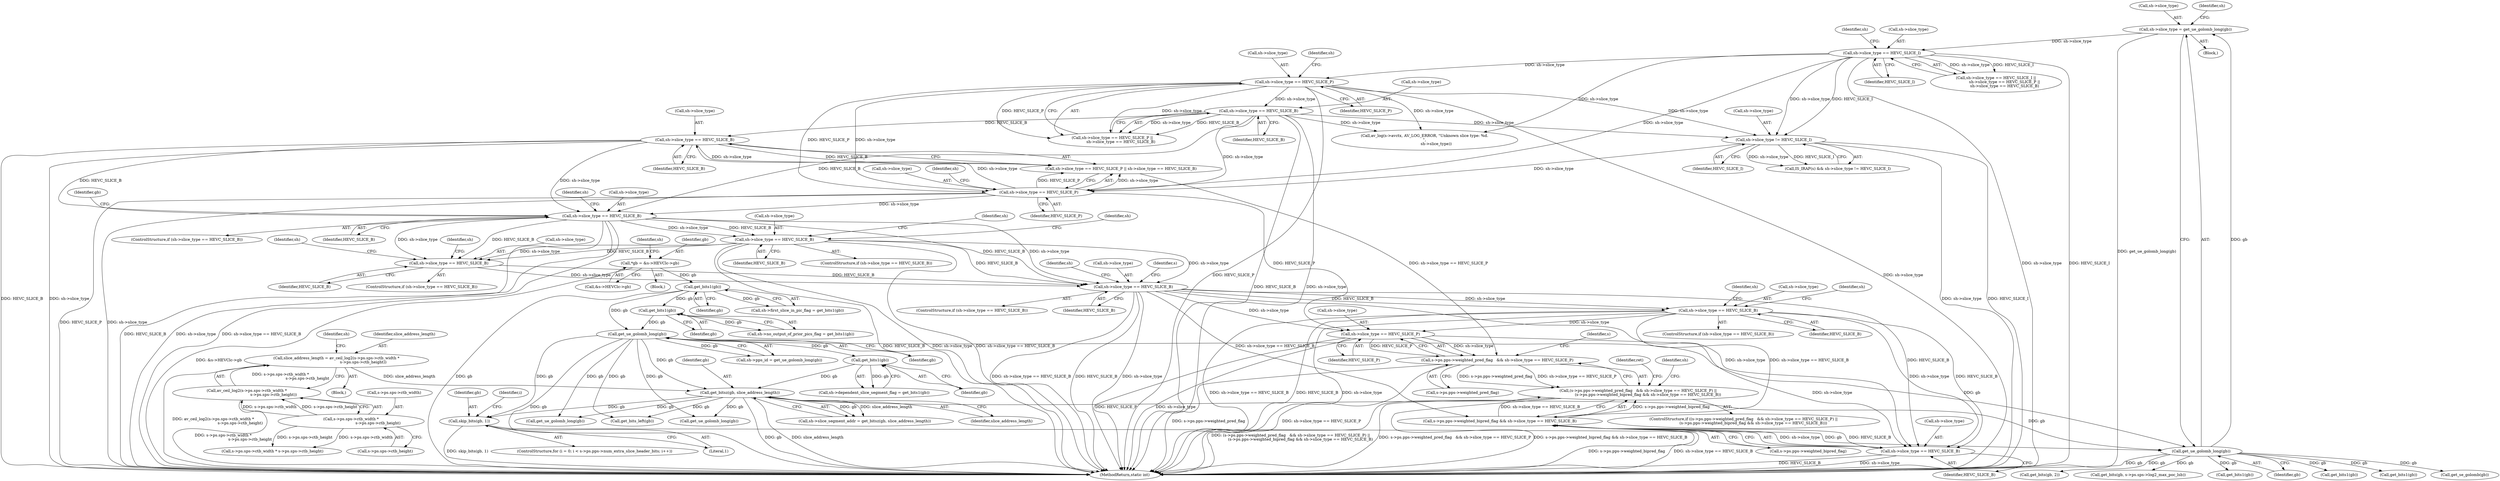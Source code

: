 digraph "0_FFmpeg_54655623a82632e7624714d7b2a3e039dc5faa7e_0@pointer" {
"1001164" [label="(Call,sh->slice_type == HEVC_SLICE_B)"];
"1001131" [label="(Call,sh->slice_type == HEVC_SLICE_B)"];
"1001110" [label="(Call,sh->slice_type == HEVC_SLICE_B)"];
"1001105" [label="(Call,sh->slice_type == HEVC_SLICE_P)"];
"1000622" [label="(Call,sh->slice_type == HEVC_SLICE_I)"];
"1000613" [label="(Call,sh->slice_type = get_ue_golomb_long(gb))"];
"1000617" [label="(Call,get_ue_golomb_long(gb))"];
"1000610" [label="(Call,skip_bits(gb, 1))"];
"1000511" [label="(Call,get_bitsz(gb, slice_address_length))"];
"1000487" [label="(Call,get_bits1(gb))"];
"1000201" [label="(Call,get_ue_golomb_long(gb))"];
"1000132" [label="(Call,get_bits1(gb))"];
"1000111" [label="(Call,*gb = &s->HEVClc->gb)"];
"1000195" [label="(Call,get_bits1(gb))"];
"1000489" [label="(Call,slice_address_length = av_ceil_log2(s->ps.sps->ctb_width *\n                                            s->ps.sps->ctb_height))"];
"1000491" [label="(Call,av_ceil_log2(s->ps.sps->ctb_width *\n                                            s->ps.sps->ctb_height))"];
"1000492" [label="(Call,s->ps.sps->ctb_width *\n                                            s->ps.sps->ctb_height)"];
"1000654" [label="(Call,sh->slice_type != HEVC_SLICE_I)"];
"1000628" [label="(Call,sh->slice_type == HEVC_SLICE_P)"];
"1000633" [label="(Call,sh->slice_type == HEVC_SLICE_B)"];
"1001298" [label="(Call,sh->slice_type == HEVC_SLICE_B)"];
"1001346" [label="(Call,sh->slice_type == HEVC_SLICE_B)"];
"1001393" [label="(Call,sh->slice_type == HEVC_SLICE_B)"];
"1001456" [label="(Call,sh->slice_type == HEVC_SLICE_P)"];
"1001448" [label="(Call,s->ps.pps->weighted_pred_flag   && sh->slice_type == HEVC_SLICE_P)"];
"1001447" [label="(Call,(s->ps.pps->weighted_pred_flag   && sh->slice_type == HEVC_SLICE_P) ||\n                (s->ps.pps->weighted_bipred_flag && sh->slice_type == HEVC_SLICE_B))"];
"1001469" [label="(Call,sh->slice_type == HEVC_SLICE_B)"];
"1001461" [label="(Call,s->ps.pps->weighted_bipred_flag && sh->slice_type == HEVC_SLICE_B)"];
"1001469" [label="(Call,sh->slice_type == HEVC_SLICE_B)"];
"1001808" [label="(Call,get_ue_golomb_long(gb))"];
"1001400" [label="(Identifier,sh)"];
"1000487" [label="(Call,get_bits1(gb))"];
"1001392" [label="(ControlStructure,if (sh->slice_type == HEVC_SLICE_B))"];
"1001460" [label="(Identifier,HEVC_SLICE_P)"];
"1000202" [label="(Identifier,gb)"];
"1001449" [label="(Call,s->ps.pps->weighted_pred_flag)"];
"1000609" [label="(Identifier,i)"];
"1001523" [label="(Call,get_se_golomb(gb))"];
"1000630" [label="(Identifier,sh)"];
"1000132" [label="(Call,get_bits1(gb))"];
"1000201" [label="(Call,get_ue_golomb_long(gb))"];
"1000611" [label="(Identifier,gb)"];
"1001462" [label="(Call,s->ps.pps->weighted_bipred_flag)"];
"1000627" [label="(Call,sh->slice_type == HEVC_SLICE_P ||\n              sh->slice_type == HEVC_SLICE_B)"];
"1000128" [label="(Call,sh->first_slice_in_pic_flag = get_bits1(gb))"];
"1000612" [label="(Literal,1)"];
"1002030" [label="(Call,get_ue_golomb_long(gb))"];
"1000493" [label="(Call,s->ps.sps->ctb_width)"];
"1000483" [label="(Call,sh->dependent_slice_segment_flag = get_bits1(gb))"];
"1001345" [label="(ControlStructure,if (sh->slice_type == HEVC_SLICE_B))"];
"1000112" [label="(Identifier,gb)"];
"1000489" [label="(Call,slice_address_length = av_ceil_log2(s->ps.sps->ctb_width *\n                                            s->ps.sps->ctb_height))"];
"1001350" [label="(Identifier,HEVC_SLICE_B)"];
"1000195" [label="(Call,get_bits1(gb))"];
"1001109" [label="(Identifier,HEVC_SLICE_P)"];
"1000614" [label="(Call,sh->slice_type)"];
"1001105" [label="(Call,sh->slice_type == HEVC_SLICE_P)"];
"1000635" [label="(Identifier,sh)"];
"1000623" [label="(Call,sh->slice_type)"];
"1001164" [label="(Call,sh->slice_type == HEVC_SLICE_B)"];
"1000633" [label="(Call,sh->slice_type == HEVC_SLICE_B)"];
"1000491" [label="(Call,av_ceil_log2(s->ps.sps->ctb_width *\n                                            s->ps.sps->ctb_height))"];
"1000500" [label="(Call,s->ps.sps->ctb_height)"];
"1001393" [label="(Call,sh->slice_type == HEVC_SLICE_B)"];
"1001461" [label="(Call,s->ps.pps->weighted_bipred_flag && sh->slice_type == HEVC_SLICE_B)"];
"1000658" [label="(Identifier,HEVC_SLICE_I)"];
"1000699" [label="(Call,get_bits(gb, 2))"];
"1001299" [label="(Call,sh->slice_type)"];
"1000713" [label="(Call,get_bits(gb, s->ps.sps->log2_max_poc_lsb))"];
"1001353" [label="(Identifier,sh)"];
"1001394" [label="(Call,sh->slice_type)"];
"1000637" [label="(Identifier,HEVC_SLICE_B)"];
"1000589" [label="(Block,)"];
"1001409" [label="(Identifier,sh)"];
"1001131" [label="(Call,sh->slice_type == HEVC_SLICE_B)"];
"1000133" [label="(Identifier,gb)"];
"1001489" [label="(Identifier,sh)"];
"1000507" [label="(Call,sh->slice_segment_addr = get_bitsz(gb, slice_address_length))"];
"1001447" [label="(Call,(s->ps.pps->weighted_pred_flag   && sh->slice_type == HEVC_SLICE_P) ||\n                (s->ps.pps->weighted_bipred_flag && sh->slice_type == HEVC_SLICE_B))"];
"1000109" [label="(Block,)"];
"1000626" [label="(Identifier,HEVC_SLICE_I)"];
"1001347" [label="(Call,sh->slice_type)"];
"1000513" [label="(Identifier,slice_address_length)"];
"1001165" [label="(Call,sh->slice_type)"];
"1002212" [label="(MethodReturn,static int)"];
"1001456" [label="(Call,sh->slice_type == HEVC_SLICE_P)"];
"1000197" [label="(Call,sh->pps_id = get_ue_golomb_long(gb))"];
"1000121" [label="(Identifier,sh)"];
"1001307" [label="(Identifier,sh)"];
"1001130" [label="(ControlStructure,if (sh->slice_type == HEVC_SLICE_B))"];
"1001135" [label="(Identifier,HEVC_SLICE_B)"];
"1001446" [label="(ControlStructure,if ((s->ps.pps->weighted_pred_flag   && sh->slice_type == HEVC_SLICE_P) ||\n                (s->ps.pps->weighted_bipred_flag && sh->slice_type == HEVC_SLICE_B)))"];
"1001448" [label="(Call,s->ps.pps->weighted_pred_flag   && sh->slice_type == HEVC_SLICE_P)"];
"1000111" [label="(Call,*gb = &s->HEVClc->gb)"];
"1001168" [label="(Identifier,HEVC_SLICE_B)"];
"1000512" [label="(Identifier,gb)"];
"1000113" [label="(Call,&s->HEVClc->gb)"];
"1000473" [label="(Block,)"];
"1001042" [label="(Call,get_bits1(gb))"];
"1001139" [label="(Identifier,sh)"];
"1000519" [label="(Call,s->ps.sps->ctb_width * s->ps.sps->ctb_height)"];
"1001111" [label="(Call,sh->slice_type)"];
"1001114" [label="(Identifier,HEVC_SLICE_B)"];
"1001184" [label="(Identifier,sh)"];
"1000639" [label="(Call,av_log(s->avctx, AV_LOG_ERROR, \"Unknown slice type: %d.\n\",\n                   sh->slice_type))"];
"1000629" [label="(Call,sh->slice_type)"];
"1001106" [label="(Call,sh->slice_type)"];
"1000618" [label="(Identifier,gb)"];
"1001150" [label="(Call,get_bits1(gb))"];
"1000617" [label="(Call,get_ue_golomb_long(gb))"];
"1000595" [label="(ControlStructure,for (i = 0; i < s->ps.pps->num_extra_slice_header_bits; i++))"];
"1001397" [label="(Identifier,HEVC_SLICE_B)"];
"1000191" [label="(Call,sh->no_output_of_prior_pics_flag = get_bits1(gb))"];
"1001110" [label="(Call,sh->slice_type == HEVC_SLICE_B)"];
"1000628" [label="(Call,sh->slice_type == HEVC_SLICE_P)"];
"1000492" [label="(Call,s->ps.sps->ctb_width *\n                                            s->ps.sps->ctb_height)"];
"1000654" [label="(Call,sh->slice_type != HEVC_SLICE_I)"];
"1000610" [label="(Call,skip_bits(gb, 1))"];
"1001457" [label="(Call,sh->slice_type)"];
"1000624" [label="(Identifier,sh)"];
"1000651" [label="(Call,IS_IRAP(s) && sh->slice_type != HEVC_SLICE_I)"];
"1000622" [label="(Call,sh->slice_type == HEVC_SLICE_I)"];
"1002140" [label="(Call,get_bits_left(gb))"];
"1001297" [label="(ControlStructure,if (sh->slice_type == HEVC_SLICE_B))"];
"1000685" [label="(Call,get_bits1(gb))"];
"1001172" [label="(Identifier,sh)"];
"1001163" [label="(ControlStructure,if (sh->slice_type == HEVC_SLICE_B))"];
"1001112" [label="(Identifier,sh)"];
"1001477" [label="(Identifier,ret)"];
"1001346" [label="(Call,sh->slice_type == HEVC_SLICE_B)"];
"1000634" [label="(Call,sh->slice_type)"];
"1000509" [label="(Identifier,sh)"];
"1001302" [label="(Identifier,HEVC_SLICE_B)"];
"1001132" [label="(Call,sh->slice_type)"];
"1000613" [label="(Call,sh->slice_type = get_ue_golomb_long(gb))"];
"1001361" [label="(Identifier,s)"];
"1001465" [label="(Identifier,s)"];
"1000488" [label="(Identifier,gb)"];
"1000511" [label="(Call,get_bitsz(gb, slice_address_length))"];
"1001473" [label="(Identifier,HEVC_SLICE_B)"];
"1001348" [label="(Identifier,sh)"];
"1000655" [label="(Call,sh->slice_type)"];
"1001104" [label="(Call,sh->slice_type == HEVC_SLICE_P || sh->slice_type == HEVC_SLICE_B)"];
"1001470" [label="(Call,sh->slice_type)"];
"1001151" [label="(Identifier,gb)"];
"1000632" [label="(Identifier,HEVC_SLICE_P)"];
"1000621" [label="(Call,sh->slice_type == HEVC_SLICE_I ||\n              sh->slice_type == HEVC_SLICE_P ||\n              sh->slice_type == HEVC_SLICE_B)"];
"1000490" [label="(Identifier,slice_address_length)"];
"1001298" [label="(Call,sh->slice_type == HEVC_SLICE_B)"];
"1000196" [label="(Identifier,gb)"];
"1001164" -> "1001163"  [label="AST: "];
"1001164" -> "1001168"  [label="CFG: "];
"1001165" -> "1001164"  [label="AST: "];
"1001168" -> "1001164"  [label="AST: "];
"1001172" -> "1001164"  [label="CFG: "];
"1001184" -> "1001164"  [label="CFG: "];
"1001164" -> "1002212"  [label="DDG: sh->slice_type"];
"1001164" -> "1002212"  [label="DDG: sh->slice_type == HEVC_SLICE_B"];
"1001164" -> "1002212"  [label="DDG: HEVC_SLICE_B"];
"1001131" -> "1001164"  [label="DDG: sh->slice_type"];
"1001131" -> "1001164"  [label="DDG: HEVC_SLICE_B"];
"1001164" -> "1001298"  [label="DDG: sh->slice_type"];
"1001164" -> "1001298"  [label="DDG: HEVC_SLICE_B"];
"1001164" -> "1001346"  [label="DDG: sh->slice_type"];
"1001164" -> "1001346"  [label="DDG: HEVC_SLICE_B"];
"1001131" -> "1001130"  [label="AST: "];
"1001131" -> "1001135"  [label="CFG: "];
"1001132" -> "1001131"  [label="AST: "];
"1001135" -> "1001131"  [label="AST: "];
"1001139" -> "1001131"  [label="CFG: "];
"1001151" -> "1001131"  [label="CFG: "];
"1001131" -> "1002212"  [label="DDG: HEVC_SLICE_B"];
"1001131" -> "1002212"  [label="DDG: sh->slice_type"];
"1001131" -> "1002212"  [label="DDG: sh->slice_type == HEVC_SLICE_B"];
"1001110" -> "1001131"  [label="DDG: sh->slice_type"];
"1001110" -> "1001131"  [label="DDG: HEVC_SLICE_B"];
"1001105" -> "1001131"  [label="DDG: sh->slice_type"];
"1000633" -> "1001131"  [label="DDG: HEVC_SLICE_B"];
"1001131" -> "1001298"  [label="DDG: sh->slice_type"];
"1001131" -> "1001298"  [label="DDG: HEVC_SLICE_B"];
"1001131" -> "1001346"  [label="DDG: sh->slice_type"];
"1001131" -> "1001346"  [label="DDG: HEVC_SLICE_B"];
"1001110" -> "1001104"  [label="AST: "];
"1001110" -> "1001114"  [label="CFG: "];
"1001111" -> "1001110"  [label="AST: "];
"1001114" -> "1001110"  [label="AST: "];
"1001104" -> "1001110"  [label="CFG: "];
"1001110" -> "1002212"  [label="DDG: HEVC_SLICE_B"];
"1001110" -> "1002212"  [label="DDG: sh->slice_type"];
"1001110" -> "1001104"  [label="DDG: sh->slice_type"];
"1001110" -> "1001104"  [label="DDG: HEVC_SLICE_B"];
"1001105" -> "1001110"  [label="DDG: sh->slice_type"];
"1000633" -> "1001110"  [label="DDG: HEVC_SLICE_B"];
"1001105" -> "1001104"  [label="AST: "];
"1001105" -> "1001109"  [label="CFG: "];
"1001106" -> "1001105"  [label="AST: "];
"1001109" -> "1001105"  [label="AST: "];
"1001112" -> "1001105"  [label="CFG: "];
"1001104" -> "1001105"  [label="CFG: "];
"1001105" -> "1002212"  [label="DDG: HEVC_SLICE_P"];
"1001105" -> "1002212"  [label="DDG: sh->slice_type"];
"1001105" -> "1001104"  [label="DDG: sh->slice_type"];
"1001105" -> "1001104"  [label="DDG: HEVC_SLICE_P"];
"1000622" -> "1001105"  [label="DDG: sh->slice_type"];
"1000654" -> "1001105"  [label="DDG: sh->slice_type"];
"1000628" -> "1001105"  [label="DDG: sh->slice_type"];
"1000628" -> "1001105"  [label="DDG: HEVC_SLICE_P"];
"1000633" -> "1001105"  [label="DDG: sh->slice_type"];
"1001105" -> "1001456"  [label="DDG: HEVC_SLICE_P"];
"1000622" -> "1000621"  [label="AST: "];
"1000622" -> "1000626"  [label="CFG: "];
"1000623" -> "1000622"  [label="AST: "];
"1000626" -> "1000622"  [label="AST: "];
"1000630" -> "1000622"  [label="CFG: "];
"1000621" -> "1000622"  [label="CFG: "];
"1000622" -> "1002212"  [label="DDG: sh->slice_type"];
"1000622" -> "1002212"  [label="DDG: HEVC_SLICE_I"];
"1000622" -> "1000621"  [label="DDG: sh->slice_type"];
"1000622" -> "1000621"  [label="DDG: HEVC_SLICE_I"];
"1000613" -> "1000622"  [label="DDG: sh->slice_type"];
"1000622" -> "1000628"  [label="DDG: sh->slice_type"];
"1000622" -> "1000639"  [label="DDG: sh->slice_type"];
"1000622" -> "1000654"  [label="DDG: sh->slice_type"];
"1000622" -> "1000654"  [label="DDG: HEVC_SLICE_I"];
"1000613" -> "1000589"  [label="AST: "];
"1000613" -> "1000617"  [label="CFG: "];
"1000614" -> "1000613"  [label="AST: "];
"1000617" -> "1000613"  [label="AST: "];
"1000624" -> "1000613"  [label="CFG: "];
"1000613" -> "1002212"  [label="DDG: get_ue_golomb_long(gb)"];
"1000617" -> "1000613"  [label="DDG: gb"];
"1000617" -> "1000618"  [label="CFG: "];
"1000618" -> "1000617"  [label="AST: "];
"1000617" -> "1002212"  [label="DDG: gb"];
"1000610" -> "1000617"  [label="DDG: gb"];
"1000511" -> "1000617"  [label="DDG: gb"];
"1000201" -> "1000617"  [label="DDG: gb"];
"1000617" -> "1000685"  [label="DDG: gb"];
"1000617" -> "1000699"  [label="DDG: gb"];
"1000617" -> "1000713"  [label="DDG: gb"];
"1000617" -> "1001042"  [label="DDG: gb"];
"1000617" -> "1001150"  [label="DDG: gb"];
"1000617" -> "1001523"  [label="DDG: gb"];
"1000610" -> "1000595"  [label="AST: "];
"1000610" -> "1000612"  [label="CFG: "];
"1000611" -> "1000610"  [label="AST: "];
"1000612" -> "1000610"  [label="AST: "];
"1000609" -> "1000610"  [label="CFG: "];
"1000610" -> "1002212"  [label="DDG: skip_bits(gb, 1)"];
"1000511" -> "1000610"  [label="DDG: gb"];
"1000201" -> "1000610"  [label="DDG: gb"];
"1000511" -> "1000507"  [label="AST: "];
"1000511" -> "1000513"  [label="CFG: "];
"1000512" -> "1000511"  [label="AST: "];
"1000513" -> "1000511"  [label="AST: "];
"1000507" -> "1000511"  [label="CFG: "];
"1000511" -> "1002212"  [label="DDG: slice_address_length"];
"1000511" -> "1002212"  [label="DDG: gb"];
"1000511" -> "1000507"  [label="DDG: gb"];
"1000511" -> "1000507"  [label="DDG: slice_address_length"];
"1000487" -> "1000511"  [label="DDG: gb"];
"1000201" -> "1000511"  [label="DDG: gb"];
"1000489" -> "1000511"  [label="DDG: slice_address_length"];
"1000511" -> "1001808"  [label="DDG: gb"];
"1000511" -> "1002030"  [label="DDG: gb"];
"1000511" -> "1002140"  [label="DDG: gb"];
"1000487" -> "1000483"  [label="AST: "];
"1000487" -> "1000488"  [label="CFG: "];
"1000488" -> "1000487"  [label="AST: "];
"1000483" -> "1000487"  [label="CFG: "];
"1000487" -> "1000483"  [label="DDG: gb"];
"1000201" -> "1000487"  [label="DDG: gb"];
"1000201" -> "1000197"  [label="AST: "];
"1000201" -> "1000202"  [label="CFG: "];
"1000202" -> "1000201"  [label="AST: "];
"1000197" -> "1000201"  [label="CFG: "];
"1000201" -> "1002212"  [label="DDG: gb"];
"1000201" -> "1000197"  [label="DDG: gb"];
"1000132" -> "1000201"  [label="DDG: gb"];
"1000195" -> "1000201"  [label="DDG: gb"];
"1000201" -> "1001808"  [label="DDG: gb"];
"1000201" -> "1002030"  [label="DDG: gb"];
"1000201" -> "1002140"  [label="DDG: gb"];
"1000132" -> "1000128"  [label="AST: "];
"1000132" -> "1000133"  [label="CFG: "];
"1000133" -> "1000132"  [label="AST: "];
"1000128" -> "1000132"  [label="CFG: "];
"1000132" -> "1002212"  [label="DDG: gb"];
"1000132" -> "1000128"  [label="DDG: gb"];
"1000111" -> "1000132"  [label="DDG: gb"];
"1000132" -> "1000195"  [label="DDG: gb"];
"1000111" -> "1000109"  [label="AST: "];
"1000111" -> "1000113"  [label="CFG: "];
"1000112" -> "1000111"  [label="AST: "];
"1000113" -> "1000111"  [label="AST: "];
"1000121" -> "1000111"  [label="CFG: "];
"1000111" -> "1002212"  [label="DDG: &s->HEVClc->gb"];
"1000195" -> "1000191"  [label="AST: "];
"1000195" -> "1000196"  [label="CFG: "];
"1000196" -> "1000195"  [label="AST: "];
"1000191" -> "1000195"  [label="CFG: "];
"1000195" -> "1000191"  [label="DDG: gb"];
"1000489" -> "1000473"  [label="AST: "];
"1000489" -> "1000491"  [label="CFG: "];
"1000490" -> "1000489"  [label="AST: "];
"1000491" -> "1000489"  [label="AST: "];
"1000509" -> "1000489"  [label="CFG: "];
"1000489" -> "1002212"  [label="DDG: av_ceil_log2(s->ps.sps->ctb_width *\n                                            s->ps.sps->ctb_height)"];
"1000491" -> "1000489"  [label="DDG: s->ps.sps->ctb_width *\n                                            s->ps.sps->ctb_height"];
"1000491" -> "1000492"  [label="CFG: "];
"1000492" -> "1000491"  [label="AST: "];
"1000491" -> "1002212"  [label="DDG: s->ps.sps->ctb_width *\n                                            s->ps.sps->ctb_height"];
"1000492" -> "1000491"  [label="DDG: s->ps.sps->ctb_width"];
"1000492" -> "1000491"  [label="DDG: s->ps.sps->ctb_height"];
"1000492" -> "1000500"  [label="CFG: "];
"1000493" -> "1000492"  [label="AST: "];
"1000500" -> "1000492"  [label="AST: "];
"1000492" -> "1000519"  [label="DDG: s->ps.sps->ctb_width"];
"1000492" -> "1000519"  [label="DDG: s->ps.sps->ctb_height"];
"1000654" -> "1000651"  [label="AST: "];
"1000654" -> "1000658"  [label="CFG: "];
"1000655" -> "1000654"  [label="AST: "];
"1000658" -> "1000654"  [label="AST: "];
"1000651" -> "1000654"  [label="CFG: "];
"1000654" -> "1002212"  [label="DDG: sh->slice_type"];
"1000654" -> "1002212"  [label="DDG: HEVC_SLICE_I"];
"1000654" -> "1000651"  [label="DDG: sh->slice_type"];
"1000654" -> "1000651"  [label="DDG: HEVC_SLICE_I"];
"1000628" -> "1000654"  [label="DDG: sh->slice_type"];
"1000633" -> "1000654"  [label="DDG: sh->slice_type"];
"1000628" -> "1000627"  [label="AST: "];
"1000628" -> "1000632"  [label="CFG: "];
"1000629" -> "1000628"  [label="AST: "];
"1000632" -> "1000628"  [label="AST: "];
"1000635" -> "1000628"  [label="CFG: "];
"1000627" -> "1000628"  [label="CFG: "];
"1000628" -> "1002212"  [label="DDG: sh->slice_type"];
"1000628" -> "1002212"  [label="DDG: HEVC_SLICE_P"];
"1000628" -> "1000627"  [label="DDG: sh->slice_type"];
"1000628" -> "1000627"  [label="DDG: HEVC_SLICE_P"];
"1000628" -> "1000633"  [label="DDG: sh->slice_type"];
"1000628" -> "1000639"  [label="DDG: sh->slice_type"];
"1000633" -> "1000627"  [label="AST: "];
"1000633" -> "1000637"  [label="CFG: "];
"1000634" -> "1000633"  [label="AST: "];
"1000637" -> "1000633"  [label="AST: "];
"1000627" -> "1000633"  [label="CFG: "];
"1000633" -> "1002212"  [label="DDG: HEVC_SLICE_B"];
"1000633" -> "1002212"  [label="DDG: sh->slice_type"];
"1000633" -> "1000627"  [label="DDG: sh->slice_type"];
"1000633" -> "1000627"  [label="DDG: HEVC_SLICE_B"];
"1000633" -> "1000639"  [label="DDG: sh->slice_type"];
"1001298" -> "1001297"  [label="AST: "];
"1001298" -> "1001302"  [label="CFG: "];
"1001299" -> "1001298"  [label="AST: "];
"1001302" -> "1001298"  [label="AST: "];
"1001307" -> "1001298"  [label="CFG: "];
"1001348" -> "1001298"  [label="CFG: "];
"1001298" -> "1001346"  [label="DDG: sh->slice_type"];
"1001298" -> "1001346"  [label="DDG: HEVC_SLICE_B"];
"1001346" -> "1001345"  [label="AST: "];
"1001346" -> "1001350"  [label="CFG: "];
"1001347" -> "1001346"  [label="AST: "];
"1001350" -> "1001346"  [label="AST: "];
"1001353" -> "1001346"  [label="CFG: "];
"1001361" -> "1001346"  [label="CFG: "];
"1001346" -> "1002212"  [label="DDG: HEVC_SLICE_B"];
"1001346" -> "1002212"  [label="DDG: sh->slice_type"];
"1001346" -> "1002212"  [label="DDG: sh->slice_type == HEVC_SLICE_B"];
"1001346" -> "1001393"  [label="DDG: sh->slice_type"];
"1001346" -> "1001393"  [label="DDG: HEVC_SLICE_B"];
"1001346" -> "1001456"  [label="DDG: sh->slice_type"];
"1001346" -> "1001461"  [label="DDG: sh->slice_type == HEVC_SLICE_B"];
"1001346" -> "1001469"  [label="DDG: sh->slice_type"];
"1001346" -> "1001469"  [label="DDG: HEVC_SLICE_B"];
"1001393" -> "1001392"  [label="AST: "];
"1001393" -> "1001397"  [label="CFG: "];
"1001394" -> "1001393"  [label="AST: "];
"1001397" -> "1001393"  [label="AST: "];
"1001400" -> "1001393"  [label="CFG: "];
"1001409" -> "1001393"  [label="CFG: "];
"1001393" -> "1002212"  [label="DDG: sh->slice_type == HEVC_SLICE_B"];
"1001393" -> "1002212"  [label="DDG: HEVC_SLICE_B"];
"1001393" -> "1002212"  [label="DDG: sh->slice_type"];
"1001393" -> "1001456"  [label="DDG: sh->slice_type"];
"1001393" -> "1001461"  [label="DDG: sh->slice_type == HEVC_SLICE_B"];
"1001393" -> "1001469"  [label="DDG: sh->slice_type"];
"1001393" -> "1001469"  [label="DDG: HEVC_SLICE_B"];
"1001456" -> "1001448"  [label="AST: "];
"1001456" -> "1001460"  [label="CFG: "];
"1001457" -> "1001456"  [label="AST: "];
"1001460" -> "1001456"  [label="AST: "];
"1001448" -> "1001456"  [label="CFG: "];
"1001456" -> "1002212"  [label="DDG: HEVC_SLICE_P"];
"1001456" -> "1002212"  [label="DDG: sh->slice_type"];
"1001456" -> "1001448"  [label="DDG: sh->slice_type"];
"1001456" -> "1001448"  [label="DDG: HEVC_SLICE_P"];
"1001456" -> "1001469"  [label="DDG: sh->slice_type"];
"1001448" -> "1001447"  [label="AST: "];
"1001448" -> "1001449"  [label="CFG: "];
"1001449" -> "1001448"  [label="AST: "];
"1001465" -> "1001448"  [label="CFG: "];
"1001447" -> "1001448"  [label="CFG: "];
"1001448" -> "1002212"  [label="DDG: s->ps.pps->weighted_pred_flag"];
"1001448" -> "1002212"  [label="DDG: sh->slice_type == HEVC_SLICE_P"];
"1001448" -> "1001447"  [label="DDG: s->ps.pps->weighted_pred_flag"];
"1001448" -> "1001447"  [label="DDG: sh->slice_type == HEVC_SLICE_P"];
"1001104" -> "1001448"  [label="DDG: sh->slice_type == HEVC_SLICE_P"];
"1001447" -> "1001446"  [label="AST: "];
"1001447" -> "1001461"  [label="CFG: "];
"1001461" -> "1001447"  [label="AST: "];
"1001477" -> "1001447"  [label="CFG: "];
"1001489" -> "1001447"  [label="CFG: "];
"1001447" -> "1002212"  [label="DDG: s->ps.pps->weighted_pred_flag   && sh->slice_type == HEVC_SLICE_P"];
"1001447" -> "1002212"  [label="DDG: s->ps.pps->weighted_bipred_flag && sh->slice_type == HEVC_SLICE_B"];
"1001447" -> "1002212"  [label="DDG: (s->ps.pps->weighted_pred_flag   && sh->slice_type == HEVC_SLICE_P) ||\n                (s->ps.pps->weighted_bipred_flag && sh->slice_type == HEVC_SLICE_B)"];
"1001461" -> "1001447"  [label="DDG: s->ps.pps->weighted_bipred_flag"];
"1001461" -> "1001447"  [label="DDG: sh->slice_type == HEVC_SLICE_B"];
"1001469" -> "1001461"  [label="AST: "];
"1001469" -> "1001473"  [label="CFG: "];
"1001470" -> "1001469"  [label="AST: "];
"1001473" -> "1001469"  [label="AST: "];
"1001461" -> "1001469"  [label="CFG: "];
"1001469" -> "1002212"  [label="DDG: HEVC_SLICE_B"];
"1001469" -> "1002212"  [label="DDG: sh->slice_type"];
"1001469" -> "1001461"  [label="DDG: sh->slice_type"];
"1001469" -> "1001461"  [label="DDG: HEVC_SLICE_B"];
"1001461" -> "1001462"  [label="CFG: "];
"1001462" -> "1001461"  [label="AST: "];
"1001461" -> "1002212"  [label="DDG: s->ps.pps->weighted_bipred_flag"];
"1001461" -> "1002212"  [label="DDG: sh->slice_type == HEVC_SLICE_B"];
}
